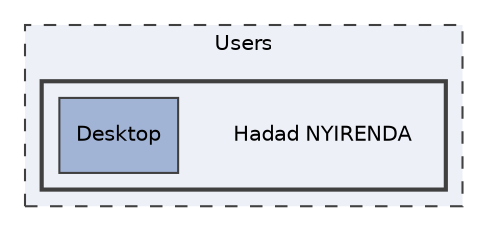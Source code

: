 digraph "C:/Users/Hadad NYIRENDA"
{
 // LATEX_PDF_SIZE
  edge [fontname="Helvetica",fontsize="10",labelfontname="Helvetica",labelfontsize="10"];
  node [fontname="Helvetica",fontsize="10",shape=record];
  compound=true
  subgraph clusterdir_d522931ffa1371640980b621734a4381 {
    graph [ bgcolor="#edf0f7", pencolor="grey25", style="filled,dashed,", label="Users", fontname="Helvetica", fontsize="10", URL="dir_d522931ffa1371640980b621734a4381.html"]
  subgraph clusterdir_a6d2dcc34c715ab119b7080518279f41 {
    graph [ bgcolor="#edf0f7", pencolor="grey25", style="filled,bold,", label="", fontname="Helvetica", fontsize="10", URL="dir_a6d2dcc34c715ab119b7080518279f41.html"]
    dir_a6d2dcc34c715ab119b7080518279f41 [shape=plaintext, label="Hadad NYIRENDA"];
  dir_f963647a67f0f02f23c113ed6c466657 [shape=box, label="Desktop", style="filled,", fillcolor="#a2b4d6", color="grey25", URL="dir_f963647a67f0f02f23c113ed6c466657.html"];
  }
  }
}
